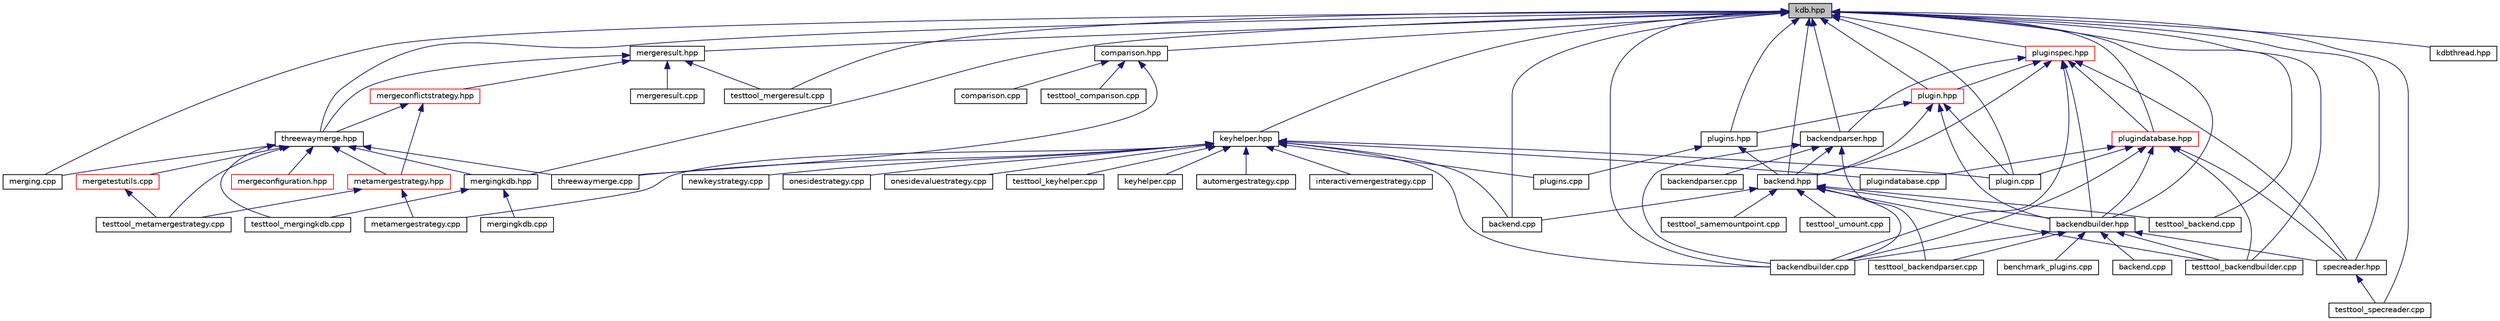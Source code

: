 digraph "kdb.hpp"
{
 // LATEX_PDF_SIZE
  edge [fontname="Helvetica",fontsize="10",labelfontname="Helvetica",labelfontsize="10"];
  node [fontname="Helvetica",fontsize="10",shape=record];
  Node1 [label="kdb.hpp",height=0.2,width=0.4,color="black", fillcolor="grey75", style="filled", fontcolor="black",tooltip=" "];
  Node1 -> Node2 [dir="back",color="midnightblue",fontsize="10",style="solid",fontname="Helvetica"];
  Node2 [label="merging.cpp",height=0.2,width=0.4,color="black", fillcolor="white", style="filled",URL="$merging_8cpp.html",tooltip=" "];
  Node1 -> Node3 [dir="back",color="midnightblue",fontsize="10",style="solid",fontname="Helvetica"];
  Node3 [label="backend.hpp",height=0.2,width=0.4,color="black", fillcolor="white", style="filled",URL="$backend_8hpp.html",tooltip="Implements a way to deal with a backend."];
  Node3 -> Node4 [dir="back",color="midnightblue",fontsize="10",style="solid",fontname="Helvetica"];
  Node4 [label="backendbuilder.hpp",height=0.2,width=0.4,color="black", fillcolor="white", style="filled",URL="$backendbuilder_8hpp.html",tooltip="Implements a way to build backends."];
  Node4 -> Node5 [dir="back",color="midnightblue",fontsize="10",style="solid",fontname="Helvetica"];
  Node5 [label="benchmark_plugins.cpp",height=0.2,width=0.4,color="black", fillcolor="white", style="filled",URL="$benchmark__plugins_8cpp.html",tooltip="benchmark for getenv"];
  Node4 -> Node6 [dir="back",color="midnightblue",fontsize="10",style="solid",fontname="Helvetica"];
  Node6 [label="backend.cpp",height=0.2,width=0.4,color="black", fillcolor="white", style="filled",URL="$examples_2backend_8cpp.html",tooltip=" "];
  Node4 -> Node7 [dir="back",color="midnightblue",fontsize="10",style="solid",fontname="Helvetica"];
  Node7 [label="specreader.hpp",height=0.2,width=0.4,color="black", fillcolor="white", style="filled",URL="$specreader_8hpp.html",tooltip="Implements a way to read spec for mounting purposes."];
  Node7 -> Node8 [dir="back",color="midnightblue",fontsize="10",style="solid",fontname="Helvetica"];
  Node8 [label="testtool_specreader.cpp",height=0.2,width=0.4,color="black", fillcolor="white", style="filled",URL="$testtool__specreader_8cpp.html",tooltip="Tests for the spec readerclass."];
  Node4 -> Node9 [dir="back",color="midnightblue",fontsize="10",style="solid",fontname="Helvetica"];
  Node9 [label="backendbuilder.cpp",height=0.2,width=0.4,color="black", fillcolor="white", style="filled",URL="$backendbuilder_8cpp.html",tooltip="Implementation of backend builder."];
  Node4 -> Node10 [dir="back",color="midnightblue",fontsize="10",style="solid",fontname="Helvetica"];
  Node10 [label="testtool_backendbuilder.cpp",height=0.2,width=0.4,color="black", fillcolor="white", style="filled",URL="$testtool__backendbuilder_8cpp.html",tooltip="Tests for the Backend builder class."];
  Node4 -> Node11 [dir="back",color="midnightblue",fontsize="10",style="solid",fontname="Helvetica"];
  Node11 [label="testtool_backendparser.cpp",height=0.2,width=0.4,color="black", fillcolor="white", style="filled",URL="$testtool__backendparser_8cpp.html",tooltip="Tests for the Backend parser class."];
  Node3 -> Node12 [dir="back",color="midnightblue",fontsize="10",style="solid",fontname="Helvetica"];
  Node12 [label="backend.cpp",height=0.2,width=0.4,color="black", fillcolor="white", style="filled",URL="$src_2backend_8cpp.html",tooltip="Implementation of backend."];
  Node3 -> Node9 [dir="back",color="midnightblue",fontsize="10",style="solid",fontname="Helvetica"];
  Node3 -> Node13 [dir="back",color="midnightblue",fontsize="10",style="solid",fontname="Helvetica"];
  Node13 [label="testtool_backend.cpp",height=0.2,width=0.4,color="black", fillcolor="white", style="filled",URL="$testtool__backend_8cpp.html",tooltip="Tests for the Backend class."];
  Node3 -> Node10 [dir="back",color="midnightblue",fontsize="10",style="solid",fontname="Helvetica"];
  Node3 -> Node14 [dir="back",color="midnightblue",fontsize="10",style="solid",fontname="Helvetica"];
  Node14 [label="testtool_samemountpoint.cpp",height=0.2,width=0.4,color="black", fillcolor="white", style="filled",URL="$testtool__samemountpoint_8cpp.html",tooltip="Tests for the Backend class."];
  Node3 -> Node15 [dir="back",color="midnightblue",fontsize="10",style="solid",fontname="Helvetica"];
  Node15 [label="testtool_umount.cpp",height=0.2,width=0.4,color="black", fillcolor="white", style="filled",URL="$testtool__umount_8cpp.html",tooltip="Tests for the umount."];
  Node1 -> Node4 [dir="back",color="midnightblue",fontsize="10",style="solid",fontname="Helvetica"];
  Node1 -> Node16 [dir="back",color="midnightblue",fontsize="10",style="solid",fontname="Helvetica"];
  Node16 [label="backendparser.hpp",height=0.2,width=0.4,color="black", fillcolor="white", style="filled",URL="$backendparser_8hpp.html",tooltip="Implements ways to parse backends."];
  Node16 -> Node3 [dir="back",color="midnightblue",fontsize="10",style="solid",fontname="Helvetica"];
  Node16 -> Node9 [dir="back",color="midnightblue",fontsize="10",style="solid",fontname="Helvetica"];
  Node16 -> Node17 [dir="back",color="midnightblue",fontsize="10",style="solid",fontname="Helvetica"];
  Node17 [label="backendparser.cpp",height=0.2,width=0.4,color="black", fillcolor="white", style="filled",URL="$backendparser_8cpp.html",tooltip="Tests for the Backend parser class."];
  Node16 -> Node11 [dir="back",color="midnightblue",fontsize="10",style="solid",fontname="Helvetica"];
  Node1 -> Node18 [dir="back",color="midnightblue",fontsize="10",style="solid",fontname="Helvetica"];
  Node18 [label="comparison.hpp",height=0.2,width=0.4,color="black", fillcolor="white", style="filled",URL="$comparison_8hpp.html",tooltip="Comparison helper functions."];
  Node18 -> Node19 [dir="back",color="midnightblue",fontsize="10",style="solid",fontname="Helvetica"];
  Node19 [label="comparison.cpp",height=0.2,width=0.4,color="black", fillcolor="white", style="filled",URL="$comparison_8cpp.html",tooltip="Comparison helper functions."];
  Node18 -> Node20 [dir="back",color="midnightblue",fontsize="10",style="solid",fontname="Helvetica"];
  Node20 [label="threewaymerge.cpp",height=0.2,width=0.4,color="black", fillcolor="white", style="filled",URL="$threewaymerge_8cpp.html",tooltip="Implementation of ThreeWayMerge."];
  Node18 -> Node21 [dir="back",color="midnightblue",fontsize="10",style="solid",fontname="Helvetica"];
  Node21 [label="testtool_comparison.cpp",height=0.2,width=0.4,color="black", fillcolor="white", style="filled",URL="$testtool__comparison_8cpp.html",tooltip="Tests for the comparison helper."];
  Node1 -> Node22 [dir="back",color="midnightblue",fontsize="10",style="solid",fontname="Helvetica"];
  Node22 [label="keyhelper.hpp",height=0.2,width=0.4,color="black", fillcolor="white", style="filled",URL="$keyhelper_8hpp.html",tooltip="Key helper functions."];
  Node22 -> Node12 [dir="back",color="midnightblue",fontsize="10",style="solid",fontname="Helvetica"];
  Node22 -> Node9 [dir="back",color="midnightblue",fontsize="10",style="solid",fontname="Helvetica"];
  Node22 -> Node23 [dir="back",color="midnightblue",fontsize="10",style="solid",fontname="Helvetica"];
  Node23 [label="keyhelper.cpp",height=0.2,width=0.4,color="black", fillcolor="white", style="filled",URL="$keyhelper_8cpp.html",tooltip="Key helper functions."];
  Node22 -> Node24 [dir="back",color="midnightblue",fontsize="10",style="solid",fontname="Helvetica"];
  Node24 [label="automergestrategy.cpp",height=0.2,width=0.4,color="black", fillcolor="white", style="filled",URL="$automergestrategy_8cpp.html",tooltip="Implementation of AutoMergeStrategy."];
  Node22 -> Node25 [dir="back",color="midnightblue",fontsize="10",style="solid",fontname="Helvetica"];
  Node25 [label="interactivemergestrategy.cpp",height=0.2,width=0.4,color="black", fillcolor="white", style="filled",URL="$interactivemergestrategy_8cpp.html",tooltip="Implementation of InteractiveMergeStrategy."];
  Node22 -> Node26 [dir="back",color="midnightblue",fontsize="10",style="solid",fontname="Helvetica"];
  Node26 [label="metamergestrategy.cpp",height=0.2,width=0.4,color="black", fillcolor="white", style="filled",URL="$metamergestrategy_8cpp.html",tooltip="Implementation of MetaMergeStrategy."];
  Node22 -> Node27 [dir="back",color="midnightblue",fontsize="10",style="solid",fontname="Helvetica"];
  Node27 [label="newkeystrategy.cpp",height=0.2,width=0.4,color="black", fillcolor="white", style="filled",URL="$newkeystrategy_8cpp.html",tooltip="Implementation of OneSideStrategy."];
  Node22 -> Node28 [dir="back",color="midnightblue",fontsize="10",style="solid",fontname="Helvetica"];
  Node28 [label="onesidestrategy.cpp",height=0.2,width=0.4,color="black", fillcolor="white", style="filled",URL="$onesidestrategy_8cpp.html",tooltip="Implementation of OneSideStrategy."];
  Node22 -> Node29 [dir="back",color="midnightblue",fontsize="10",style="solid",fontname="Helvetica"];
  Node29 [label="onesidevaluestrategy.cpp",height=0.2,width=0.4,color="black", fillcolor="white", style="filled",URL="$onesidevaluestrategy_8cpp.html",tooltip="Implementation of OneSideStrategy."];
  Node22 -> Node20 [dir="back",color="midnightblue",fontsize="10",style="solid",fontname="Helvetica"];
  Node22 -> Node30 [dir="back",color="midnightblue",fontsize="10",style="solid",fontname="Helvetica"];
  Node30 [label="plugin.cpp",height=0.2,width=0.4,color="black", fillcolor="white", style="filled",URL="$plugin_8cpp.html",tooltip="Implementation of plugin."];
  Node22 -> Node31 [dir="back",color="midnightblue",fontsize="10",style="solid",fontname="Helvetica"];
  Node31 [label="plugindatabase.cpp",height=0.2,width=0.4,color="black", fillcolor="white", style="filled",URL="$plugindatabase_8cpp.html",tooltip="Implementation of PluginDatabase(s)"];
  Node22 -> Node32 [dir="back",color="midnightblue",fontsize="10",style="solid",fontname="Helvetica"];
  Node32 [label="plugins.cpp",height=0.2,width=0.4,color="black", fillcolor="white", style="filled",URL="$plugins_8cpp.html",tooltip="Implementation of set/get/error plugins."];
  Node22 -> Node33 [dir="back",color="midnightblue",fontsize="10",style="solid",fontname="Helvetica"];
  Node33 [label="testtool_keyhelper.cpp",height=0.2,width=0.4,color="black", fillcolor="white", style="filled",URL="$testtool__keyhelper_8cpp.html",tooltip="Tests for the key helper."];
  Node1 -> Node34 [dir="back",color="midnightblue",fontsize="10",style="solid",fontname="Helvetica"];
  Node34 [label="mergeresult.hpp",height=0.2,width=0.4,color="black", fillcolor="white", style="filled",URL="$mergeresult_8hpp.html",tooltip="Class modelling the result of a three way merge."];
  Node34 -> Node35 [dir="back",color="midnightblue",fontsize="10",style="solid",fontname="Helvetica"];
  Node35 [label="mergeconflictstrategy.hpp",height=0.2,width=0.4,color="red", fillcolor="white", style="filled",URL="$mergeconflictstrategy_8hpp.html",tooltip="Interface for a MergeConflictStrategy."];
  Node35 -> Node40 [dir="back",color="midnightblue",fontsize="10",style="solid",fontname="Helvetica"];
  Node40 [label="metamergestrategy.hpp",height=0.2,width=0.4,color="red", fillcolor="white", style="filled",URL="$metamergestrategy_8hpp.html",tooltip="Applies a MergeConflictStrategy on the metakeys."];
  Node40 -> Node26 [dir="back",color="midnightblue",fontsize="10",style="solid",fontname="Helvetica"];
  Node40 -> Node43 [dir="back",color="midnightblue",fontsize="10",style="solid",fontname="Helvetica"];
  Node43 [label="testtool_metamergestrategy.cpp",height=0.2,width=0.4,color="black", fillcolor="white", style="filled",URL="$testtool__metamergestrategy_8cpp.html",tooltip="Tests for the MetaMergeStrategy."];
  Node35 -> Node50 [dir="back",color="midnightblue",fontsize="10",style="solid",fontname="Helvetica"];
  Node50 [label="threewaymerge.hpp",height=0.2,width=0.4,color="black", fillcolor="white", style="filled",URL="$threewaymerge_8hpp.html",tooltip="Implements a way to build and deal with a backend."];
  Node50 -> Node2 [dir="back",color="midnightblue",fontsize="10",style="solid",fontname="Helvetica"];
  Node50 -> Node51 [dir="back",color="midnightblue",fontsize="10",style="solid",fontname="Helvetica"];
  Node51 [label="mergeconfiguration.hpp",height=0.2,width=0.4,color="red", fillcolor="white", style="filled",URL="$mergeconfiguration_8hpp.html",tooltip="Base class for defining preconfigured merge configurations."];
  Node50 -> Node57 [dir="back",color="midnightblue",fontsize="10",style="solid",fontname="Helvetica"];
  Node57 [label="mergingkdb.hpp",height=0.2,width=0.4,color="black", fillcolor="white", style="filled",URL="$mergingkdb_8hpp.html",tooltip=" "];
  Node57 -> Node58 [dir="back",color="midnightblue",fontsize="10",style="solid",fontname="Helvetica"];
  Node58 [label="mergingkdb.cpp",height=0.2,width=0.4,color="black", fillcolor="white", style="filled",URL="$mergingkdb_8cpp.html",tooltip="Implementation of MergeResult."];
  Node57 -> Node56 [dir="back",color="midnightblue",fontsize="10",style="solid",fontname="Helvetica"];
  Node56 [label="testtool_mergingkdb.cpp",height=0.2,width=0.4,color="black", fillcolor="white", style="filled",URL="$testtool__mergingkdb_8cpp.html",tooltip="Tests for MergingKDB."];
  Node50 -> Node40 [dir="back",color="midnightblue",fontsize="10",style="solid",fontname="Helvetica"];
  Node50 -> Node20 [dir="back",color="midnightblue",fontsize="10",style="solid",fontname="Helvetica"];
  Node50 -> Node59 [dir="back",color="midnightblue",fontsize="10",style="solid",fontname="Helvetica"];
  Node59 [label="mergetestutils.cpp",height=0.2,width=0.4,color="red", fillcolor="white", style="filled",URL="$mergetestutils_8cpp.html",tooltip="Implements a helper class for merge related tests."];
  Node59 -> Node43 [dir="back",color="midnightblue",fontsize="10",style="solid",fontname="Helvetica"];
  Node50 -> Node56 [dir="back",color="midnightblue",fontsize="10",style="solid",fontname="Helvetica"];
  Node50 -> Node43 [dir="back",color="midnightblue",fontsize="10",style="solid",fontname="Helvetica"];
  Node34 -> Node50 [dir="back",color="midnightblue",fontsize="10",style="solid",fontname="Helvetica"];
  Node34 -> Node62 [dir="back",color="midnightblue",fontsize="10",style="solid",fontname="Helvetica"];
  Node62 [label="mergeresult.cpp",height=0.2,width=0.4,color="black", fillcolor="white", style="filled",URL="$mergeresult_8cpp.html",tooltip="Implementation of MergeResult."];
  Node34 -> Node63 [dir="back",color="midnightblue",fontsize="10",style="solid",fontname="Helvetica"];
  Node63 [label="testtool_mergeresult.cpp",height=0.2,width=0.4,color="black", fillcolor="white", style="filled",URL="$testtool__mergeresult_8cpp.html",tooltip="Tests for the Mergeresult class."];
  Node1 -> Node57 [dir="back",color="midnightblue",fontsize="10",style="solid",fontname="Helvetica"];
  Node1 -> Node50 [dir="back",color="midnightblue",fontsize="10",style="solid",fontname="Helvetica"];
  Node1 -> Node64 [dir="back",color="midnightblue",fontsize="10",style="solid",fontname="Helvetica"];
  Node64 [label="plugin.hpp",height=0.2,width=0.4,color="red", fillcolor="white", style="filled",URL="$plugin_8hpp.html",tooltip="Header file of plugin."];
  Node64 -> Node3 [dir="back",color="midnightblue",fontsize="10",style="solid",fontname="Helvetica"];
  Node64 -> Node4 [dir="back",color="midnightblue",fontsize="10",style="solid",fontname="Helvetica"];
  Node64 -> Node67 [dir="back",color="midnightblue",fontsize="10",style="solid",fontname="Helvetica"];
  Node67 [label="plugins.hpp",height=0.2,width=0.4,color="black", fillcolor="white", style="filled",URL="$plugins_8hpp.html",tooltip="Implementation of get/set and error plugins."];
  Node67 -> Node3 [dir="back",color="midnightblue",fontsize="10",style="solid",fontname="Helvetica"];
  Node67 -> Node32 [dir="back",color="midnightblue",fontsize="10",style="solid",fontname="Helvetica"];
  Node64 -> Node30 [dir="back",color="midnightblue",fontsize="10",style="solid",fontname="Helvetica"];
  Node1 -> Node68 [dir="back",color="midnightblue",fontsize="10",style="solid",fontname="Helvetica"];
  Node68 [label="plugindatabase.hpp",height=0.2,width=0.4,color="red", fillcolor="white", style="filled",URL="$plugindatabase_8hpp.html",tooltip="Interface to all plugins."];
  Node68 -> Node4 [dir="back",color="midnightblue",fontsize="10",style="solid",fontname="Helvetica"];
  Node68 -> Node7 [dir="back",color="midnightblue",fontsize="10",style="solid",fontname="Helvetica"];
  Node68 -> Node9 [dir="back",color="midnightblue",fontsize="10",style="solid",fontname="Helvetica"];
  Node68 -> Node30 [dir="back",color="midnightblue",fontsize="10",style="solid",fontname="Helvetica"];
  Node68 -> Node31 [dir="back",color="midnightblue",fontsize="10",style="solid",fontname="Helvetica"];
  Node68 -> Node10 [dir="back",color="midnightblue",fontsize="10",style="solid",fontname="Helvetica"];
  Node1 -> Node67 [dir="back",color="midnightblue",fontsize="10",style="solid",fontname="Helvetica"];
  Node1 -> Node70 [dir="back",color="midnightblue",fontsize="10",style="solid",fontname="Helvetica"];
  Node70 [label="pluginspec.hpp",height=0.2,width=0.4,color="red", fillcolor="white", style="filled",URL="$pluginspec_8hpp.html",tooltip="Interface to specify which plugin is meant."];
  Node70 -> Node3 [dir="back",color="midnightblue",fontsize="10",style="solid",fontname="Helvetica"];
  Node70 -> Node4 [dir="back",color="midnightblue",fontsize="10",style="solid",fontname="Helvetica"];
  Node70 -> Node16 [dir="back",color="midnightblue",fontsize="10",style="solid",fontname="Helvetica"];
  Node70 -> Node64 [dir="back",color="midnightblue",fontsize="10",style="solid",fontname="Helvetica"];
  Node70 -> Node68 [dir="back",color="midnightblue",fontsize="10",style="solid",fontname="Helvetica"];
  Node70 -> Node7 [dir="back",color="midnightblue",fontsize="10",style="solid",fontname="Helvetica"];
  Node70 -> Node9 [dir="back",color="midnightblue",fontsize="10",style="solid",fontname="Helvetica"];
  Node1 -> Node7 [dir="back",color="midnightblue",fontsize="10",style="solid",fontname="Helvetica"];
  Node1 -> Node12 [dir="back",color="midnightblue",fontsize="10",style="solid",fontname="Helvetica"];
  Node1 -> Node9 [dir="back",color="midnightblue",fontsize="10",style="solid",fontname="Helvetica"];
  Node1 -> Node30 [dir="back",color="midnightblue",fontsize="10",style="solid",fontname="Helvetica"];
  Node1 -> Node13 [dir="back",color="midnightblue",fontsize="10",style="solid",fontname="Helvetica"];
  Node1 -> Node10 [dir="back",color="midnightblue",fontsize="10",style="solid",fontname="Helvetica"];
  Node1 -> Node63 [dir="back",color="midnightblue",fontsize="10",style="solid",fontname="Helvetica"];
  Node1 -> Node8 [dir="back",color="midnightblue",fontsize="10",style="solid",fontname="Helvetica"];
  Node1 -> Node73 [dir="back",color="midnightblue",fontsize="10",style="solid",fontname="Helvetica"];
  Node73 [label="kdbthread.hpp",height=0.2,width=0.4,color="black", fillcolor="white", style="filled",URL="$kdbthread_8hpp.html",tooltip=" "];
}
